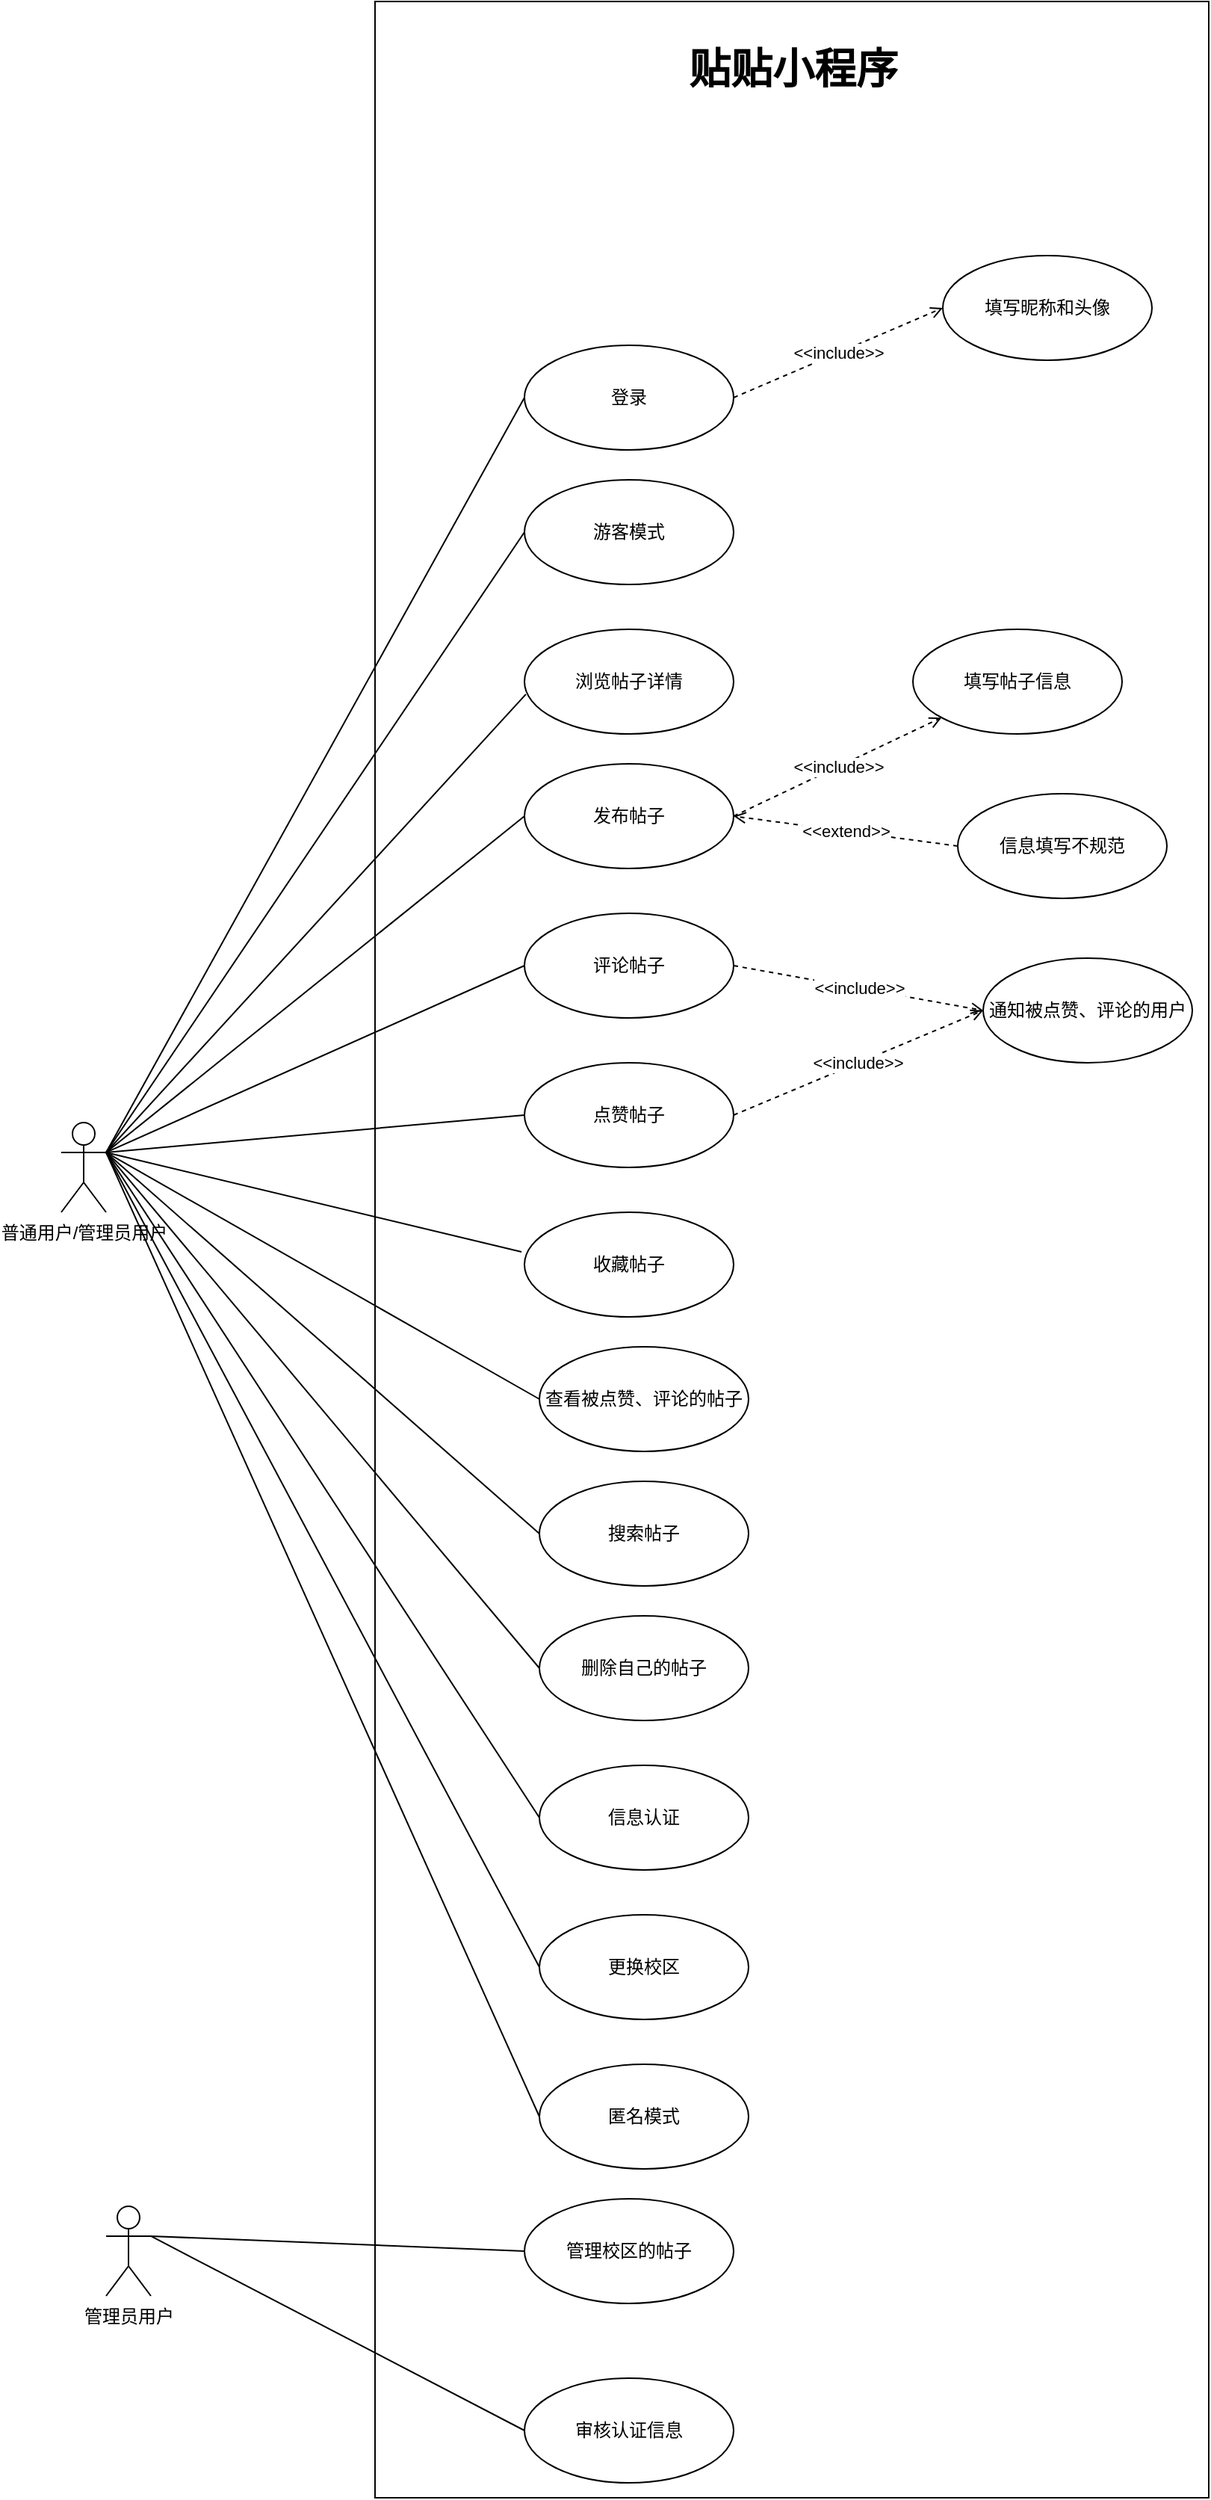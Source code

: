 <mxfile version="20.8.16" type="device"><diagram name="第 1 页" id="GyVoeowzTsx53fld349n"><mxGraphModel dx="518" dy="1905" grid="1" gridSize="10" guides="1" tooltips="1" connect="1" arrows="1" fold="1" page="1" pageScale="1" pageWidth="827" pageHeight="1169" math="0" shadow="0"><root><mxCell id="0"/><mxCell id="1" parent="0"/><mxCell id="Yum_LntRXuauYCRklA5O-60" value="" style="rounded=0;whiteSpace=wrap;html=1;" vertex="1" parent="1"><mxGeometry x="252" y="-140" width="558" height="1670" as="geometry"/></mxCell><mxCell id="Yum_LntRXuauYCRklA5O-8" style="rounded=0;orthogonalLoop=1;jettySize=auto;html=1;exitX=1;exitY=0.333;exitDx=0;exitDy=0;exitPerimeter=0;entryX=0;entryY=0.5;entryDx=0;entryDy=0;endArrow=none;endFill=0;" edge="1" parent="1" source="Yum_LntRXuauYCRklA5O-3" target="Yum_LntRXuauYCRklA5O-4"><mxGeometry relative="1" as="geometry"/></mxCell><mxCell id="Yum_LntRXuauYCRklA5O-9" style="edgeStyle=none;rounded=0;orthogonalLoop=1;jettySize=auto;html=1;exitX=1;exitY=0.333;exitDx=0;exitDy=0;exitPerimeter=0;entryX=0;entryY=0.5;entryDx=0;entryDy=0;endArrow=none;endFill=0;" edge="1" parent="1" source="Yum_LntRXuauYCRklA5O-3" target="Yum_LntRXuauYCRklA5O-7"><mxGeometry relative="1" as="geometry"/></mxCell><mxCell id="Yum_LntRXuauYCRklA5O-27" style="edgeStyle=none;rounded=0;orthogonalLoop=1;jettySize=auto;html=1;exitX=1;exitY=0.333;exitDx=0;exitDy=0;exitPerimeter=0;entryX=0.007;entryY=0.621;entryDx=0;entryDy=0;entryPerimeter=0;endArrow=none;endFill=0;" edge="1" parent="1" source="Yum_LntRXuauYCRklA5O-3" target="Yum_LntRXuauYCRklA5O-16"><mxGeometry relative="1" as="geometry"/></mxCell><mxCell id="Yum_LntRXuauYCRklA5O-28" style="edgeStyle=none;rounded=0;orthogonalLoop=1;jettySize=auto;html=1;exitX=1;exitY=0.333;exitDx=0;exitDy=0;exitPerimeter=0;entryX=0;entryY=0.5;entryDx=0;entryDy=0;endArrow=none;endFill=0;" edge="1" parent="1" source="Yum_LntRXuauYCRklA5O-3" target="Yum_LntRXuauYCRklA5O-18"><mxGeometry relative="1" as="geometry"/></mxCell><mxCell id="Yum_LntRXuauYCRklA5O-29" style="edgeStyle=none;rounded=0;orthogonalLoop=1;jettySize=auto;html=1;exitX=1;exitY=0.333;exitDx=0;exitDy=0;exitPerimeter=0;entryX=0;entryY=0.5;entryDx=0;entryDy=0;endArrow=none;endFill=0;" edge="1" parent="1" source="Yum_LntRXuauYCRklA5O-3" target="Yum_LntRXuauYCRklA5O-19"><mxGeometry relative="1" as="geometry"/></mxCell><mxCell id="Yum_LntRXuauYCRklA5O-30" style="edgeStyle=none;rounded=0;orthogonalLoop=1;jettySize=auto;html=1;exitX=1;exitY=0.333;exitDx=0;exitDy=0;exitPerimeter=0;entryX=0;entryY=0.5;entryDx=0;entryDy=0;endArrow=none;endFill=0;" edge="1" parent="1" source="Yum_LntRXuauYCRklA5O-3" target="Yum_LntRXuauYCRklA5O-20"><mxGeometry relative="1" as="geometry"/></mxCell><mxCell id="Yum_LntRXuauYCRklA5O-31" style="edgeStyle=none;rounded=0;orthogonalLoop=1;jettySize=auto;html=1;exitX=1;exitY=0.333;exitDx=0;exitDy=0;exitPerimeter=0;entryX=-0.014;entryY=0.379;entryDx=0;entryDy=0;entryPerimeter=0;endArrow=none;endFill=0;" edge="1" parent="1" source="Yum_LntRXuauYCRklA5O-3" target="Yum_LntRXuauYCRklA5O-24"><mxGeometry relative="1" as="geometry"/></mxCell><mxCell id="Yum_LntRXuauYCRklA5O-32" style="edgeStyle=none;rounded=0;orthogonalLoop=1;jettySize=auto;html=1;exitX=1;exitY=0.333;exitDx=0;exitDy=0;exitPerimeter=0;entryX=0;entryY=0.5;entryDx=0;entryDy=0;endArrow=none;endFill=0;" edge="1" parent="1" source="Yum_LntRXuauYCRklA5O-3" target="Yum_LntRXuauYCRklA5O-23"><mxGeometry relative="1" as="geometry"/></mxCell><mxCell id="Yum_LntRXuauYCRklA5O-33" style="edgeStyle=none;rounded=0;orthogonalLoop=1;jettySize=auto;html=1;exitX=1;exitY=0.333;exitDx=0;exitDy=0;exitPerimeter=0;entryX=0;entryY=0.5;entryDx=0;entryDy=0;endArrow=none;endFill=0;" edge="1" parent="1" source="Yum_LntRXuauYCRklA5O-3" target="Yum_LntRXuauYCRklA5O-25"><mxGeometry relative="1" as="geometry"/></mxCell><mxCell id="Yum_LntRXuauYCRklA5O-34" style="edgeStyle=none;rounded=0;orthogonalLoop=1;jettySize=auto;html=1;exitX=1;exitY=0.333;exitDx=0;exitDy=0;exitPerimeter=0;entryX=0;entryY=0.5;entryDx=0;entryDy=0;endArrow=none;endFill=0;" edge="1" parent="1" source="Yum_LntRXuauYCRklA5O-3" target="Yum_LntRXuauYCRklA5O-26"><mxGeometry relative="1" as="geometry"/></mxCell><mxCell id="Yum_LntRXuauYCRklA5O-39" style="edgeStyle=none;rounded=0;orthogonalLoop=1;jettySize=auto;html=1;exitX=1;exitY=0.333;exitDx=0;exitDy=0;exitPerimeter=0;entryX=0;entryY=0.5;entryDx=0;entryDy=0;endArrow=none;endFill=0;" edge="1" parent="1" source="Yum_LntRXuauYCRklA5O-3" target="Yum_LntRXuauYCRklA5O-38"><mxGeometry relative="1" as="geometry"/></mxCell><mxCell id="Yum_LntRXuauYCRklA5O-41" style="edgeStyle=none;rounded=0;orthogonalLoop=1;jettySize=auto;html=1;exitX=1;exitY=0.333;exitDx=0;exitDy=0;exitPerimeter=0;entryX=0;entryY=0.5;entryDx=0;entryDy=0;endArrow=none;endFill=0;" edge="1" parent="1" source="Yum_LntRXuauYCRklA5O-3" target="Yum_LntRXuauYCRklA5O-40"><mxGeometry relative="1" as="geometry"/></mxCell><mxCell id="Yum_LntRXuauYCRklA5O-48" style="edgeStyle=none;rounded=0;orthogonalLoop=1;jettySize=auto;html=1;exitX=1;exitY=0.333;exitDx=0;exitDy=0;exitPerimeter=0;entryX=0;entryY=0.5;entryDx=0;entryDy=0;endArrow=none;endFill=0;" edge="1" parent="1" source="Yum_LntRXuauYCRklA5O-3" target="Yum_LntRXuauYCRklA5O-47"><mxGeometry relative="1" as="geometry"/></mxCell><mxCell id="Yum_LntRXuauYCRklA5O-3" value="普通用户/管理员用户" style="shape=umlActor;verticalLabelPosition=bottom;verticalAlign=top;html=1;" vertex="1" parent="1"><mxGeometry x="42" y="610" width="30" height="60" as="geometry"/></mxCell><mxCell id="Yum_LntRXuauYCRklA5O-51" value="&amp;lt;&amp;lt;include&amp;gt;&amp;gt;" style="edgeStyle=none;rounded=0;orthogonalLoop=1;jettySize=auto;html=1;exitX=1;exitY=0.5;exitDx=0;exitDy=0;entryX=0;entryY=0.5;entryDx=0;entryDy=0;endArrow=open;endFill=0;dashed=1;" edge="1" parent="1" source="Yum_LntRXuauYCRklA5O-4" target="Yum_LntRXuauYCRklA5O-13"><mxGeometry relative="1" as="geometry"/></mxCell><mxCell id="Yum_LntRXuauYCRklA5O-4" value="登录" style="ellipse;whiteSpace=wrap;html=1;" vertex="1" parent="1"><mxGeometry x="352" y="90" width="140" height="70" as="geometry"/></mxCell><mxCell id="Yum_LntRXuauYCRklA5O-45" style="edgeStyle=none;rounded=0;orthogonalLoop=1;jettySize=auto;html=1;exitX=1;exitY=0.333;exitDx=0;exitDy=0;exitPerimeter=0;entryX=0;entryY=0.5;entryDx=0;entryDy=0;endArrow=none;endFill=0;" edge="1" parent="1" source="Yum_LntRXuauYCRklA5O-5" target="Yum_LntRXuauYCRklA5O-43"><mxGeometry relative="1" as="geometry"/></mxCell><mxCell id="Yum_LntRXuauYCRklA5O-46" style="edgeStyle=none;rounded=0;orthogonalLoop=1;jettySize=auto;html=1;exitX=1;exitY=0.333;exitDx=0;exitDy=0;exitPerimeter=0;entryX=0;entryY=0.5;entryDx=0;entryDy=0;endArrow=none;endFill=0;" edge="1" parent="1" source="Yum_LntRXuauYCRklA5O-5" target="Yum_LntRXuauYCRklA5O-44"><mxGeometry relative="1" as="geometry"/></mxCell><mxCell id="Yum_LntRXuauYCRklA5O-5" value="管理员用户" style="shape=umlActor;verticalLabelPosition=bottom;verticalAlign=top;html=1;" vertex="1" parent="1"><mxGeometry x="72" y="1335" width="30" height="60" as="geometry"/></mxCell><mxCell id="Yum_LntRXuauYCRklA5O-7" value="游客模式" style="ellipse;whiteSpace=wrap;html=1;" vertex="1" parent="1"><mxGeometry x="352" y="180" width="140" height="70" as="geometry"/></mxCell><mxCell id="Yum_LntRXuauYCRklA5O-13" value="填写昵称和头像" style="ellipse;whiteSpace=wrap;html=1;" vertex="1" parent="1"><mxGeometry x="632" y="30" width="140" height="70" as="geometry"/></mxCell><mxCell id="Yum_LntRXuauYCRklA5O-16" value="浏览帖子详情" style="ellipse;whiteSpace=wrap;html=1;" vertex="1" parent="1"><mxGeometry x="352" y="280" width="140" height="70" as="geometry"/></mxCell><mxCell id="Yum_LntRXuauYCRklA5O-52" value="&amp;lt;&amp;lt;include&amp;gt;&amp;gt;" style="edgeStyle=none;rounded=0;orthogonalLoop=1;jettySize=auto;html=1;exitX=1;exitY=0.5;exitDx=0;exitDy=0;dashed=1;endArrow=open;endFill=0;" edge="1" parent="1" source="Yum_LntRXuauYCRklA5O-18" target="Yum_LntRXuauYCRklA5O-49"><mxGeometry relative="1" as="geometry"/></mxCell><mxCell id="Yum_LntRXuauYCRklA5O-18" value="发布帖子" style="ellipse;whiteSpace=wrap;html=1;" vertex="1" parent="1"><mxGeometry x="352" y="370" width="140" height="70" as="geometry"/></mxCell><mxCell id="Yum_LntRXuauYCRklA5O-53" value="&amp;lt;&amp;lt;include&amp;gt;&amp;gt;" style="edgeStyle=none;rounded=0;orthogonalLoop=1;jettySize=auto;html=1;exitX=1;exitY=0.5;exitDx=0;exitDy=0;entryX=0;entryY=0.5;entryDx=0;entryDy=0;dashed=1;endArrow=open;endFill=0;" edge="1" parent="1" source="Yum_LntRXuauYCRklA5O-19" target="Yum_LntRXuauYCRklA5O-50"><mxGeometry relative="1" as="geometry"/></mxCell><mxCell id="Yum_LntRXuauYCRklA5O-19" value="评论帖子" style="ellipse;whiteSpace=wrap;html=1;" vertex="1" parent="1"><mxGeometry x="352" y="470" width="140" height="70" as="geometry"/></mxCell><mxCell id="Yum_LntRXuauYCRklA5O-54" value="&amp;lt;&amp;lt;include&amp;gt;&amp;gt;" style="edgeStyle=none;rounded=0;orthogonalLoop=1;jettySize=auto;html=1;exitX=1;exitY=0.5;exitDx=0;exitDy=0;dashed=1;endArrow=open;endFill=0;entryX=0;entryY=0.5;entryDx=0;entryDy=0;" edge="1" parent="1" source="Yum_LntRXuauYCRklA5O-20" target="Yum_LntRXuauYCRklA5O-50"><mxGeometry relative="1" as="geometry"><mxPoint x="572" y="550" as="targetPoint"/></mxGeometry></mxCell><mxCell id="Yum_LntRXuauYCRklA5O-20" value="点赞帖子" style="ellipse;whiteSpace=wrap;html=1;" vertex="1" parent="1"><mxGeometry x="352" y="570" width="140" height="70" as="geometry"/></mxCell><mxCell id="Yum_LntRXuauYCRklA5O-23" value="查看被点赞、评论的帖子" style="ellipse;whiteSpace=wrap;html=1;" vertex="1" parent="1"><mxGeometry x="362" y="760" width="140" height="70" as="geometry"/></mxCell><mxCell id="Yum_LntRXuauYCRklA5O-24" value="收藏帖子" style="ellipse;whiteSpace=wrap;html=1;" vertex="1" parent="1"><mxGeometry x="352" y="670" width="140" height="70" as="geometry"/></mxCell><mxCell id="Yum_LntRXuauYCRklA5O-25" value="搜索帖子" style="ellipse;whiteSpace=wrap;html=1;" vertex="1" parent="1"><mxGeometry x="362" y="850" width="140" height="70" as="geometry"/></mxCell><mxCell id="Yum_LntRXuauYCRklA5O-26" value="删除自己的帖子" style="ellipse;whiteSpace=wrap;html=1;" vertex="1" parent="1"><mxGeometry x="362" y="940" width="140" height="70" as="geometry"/></mxCell><mxCell id="Yum_LntRXuauYCRklA5O-38" value="信息认证" style="ellipse;whiteSpace=wrap;html=1;" vertex="1" parent="1"><mxGeometry x="362" y="1040" width="140" height="70" as="geometry"/></mxCell><mxCell id="Yum_LntRXuauYCRklA5O-40" value="更换校区" style="ellipse;whiteSpace=wrap;html=1;" vertex="1" parent="1"><mxGeometry x="362" y="1140" width="140" height="70" as="geometry"/></mxCell><mxCell id="Yum_LntRXuauYCRklA5O-43" value="管理校区的帖子" style="ellipse;whiteSpace=wrap;html=1;" vertex="1" parent="1"><mxGeometry x="352" y="1330" width="140" height="70" as="geometry"/></mxCell><mxCell id="Yum_LntRXuauYCRklA5O-44" value="审核认证信息" style="ellipse;whiteSpace=wrap;html=1;" vertex="1" parent="1"><mxGeometry x="352" y="1450" width="140" height="70" as="geometry"/></mxCell><mxCell id="Yum_LntRXuauYCRklA5O-47" value="匿名模式" style="ellipse;whiteSpace=wrap;html=1;" vertex="1" parent="1"><mxGeometry x="362" y="1240" width="140" height="70" as="geometry"/></mxCell><mxCell id="Yum_LntRXuauYCRklA5O-49" value="填写帖子信息" style="ellipse;whiteSpace=wrap;html=1;" vertex="1" parent="1"><mxGeometry x="612" y="280" width="140" height="70" as="geometry"/></mxCell><mxCell id="Yum_LntRXuauYCRklA5O-50" value="通知被点赞、评论的用户" style="ellipse;whiteSpace=wrap;html=1;" vertex="1" parent="1"><mxGeometry x="659" y="500" width="140" height="70" as="geometry"/></mxCell><mxCell id="Yum_LntRXuauYCRklA5O-58" value="&amp;lt;&amp;lt;extend&amp;gt;&amp;gt;" style="edgeStyle=none;rounded=0;orthogonalLoop=1;jettySize=auto;html=1;exitX=0;exitY=0.5;exitDx=0;exitDy=0;entryX=1;entryY=0.5;entryDx=0;entryDy=0;dashed=1;endArrow=open;endFill=0;" edge="1" parent="1" source="Yum_LntRXuauYCRklA5O-57" target="Yum_LntRXuauYCRklA5O-18"><mxGeometry relative="1" as="geometry"/></mxCell><mxCell id="Yum_LntRXuauYCRklA5O-57" value="信息填写不规范" style="ellipse;whiteSpace=wrap;html=1;" vertex="1" parent="1"><mxGeometry x="642" y="390" width="140" height="70" as="geometry"/></mxCell><mxCell id="Yum_LntRXuauYCRklA5O-61" value="&lt;font style=&quot;font-size: 28px;&quot;&gt;&lt;b&gt;贴贴小程序&lt;/b&gt;&lt;/font&gt;" style="text;html=1;strokeColor=none;fillColor=none;align=center;verticalAlign=middle;whiteSpace=wrap;rounded=0;" vertex="1" parent="1"><mxGeometry x="422" y="-110" width="220" height="30" as="geometry"/></mxCell></root></mxGraphModel></diagram></mxfile>